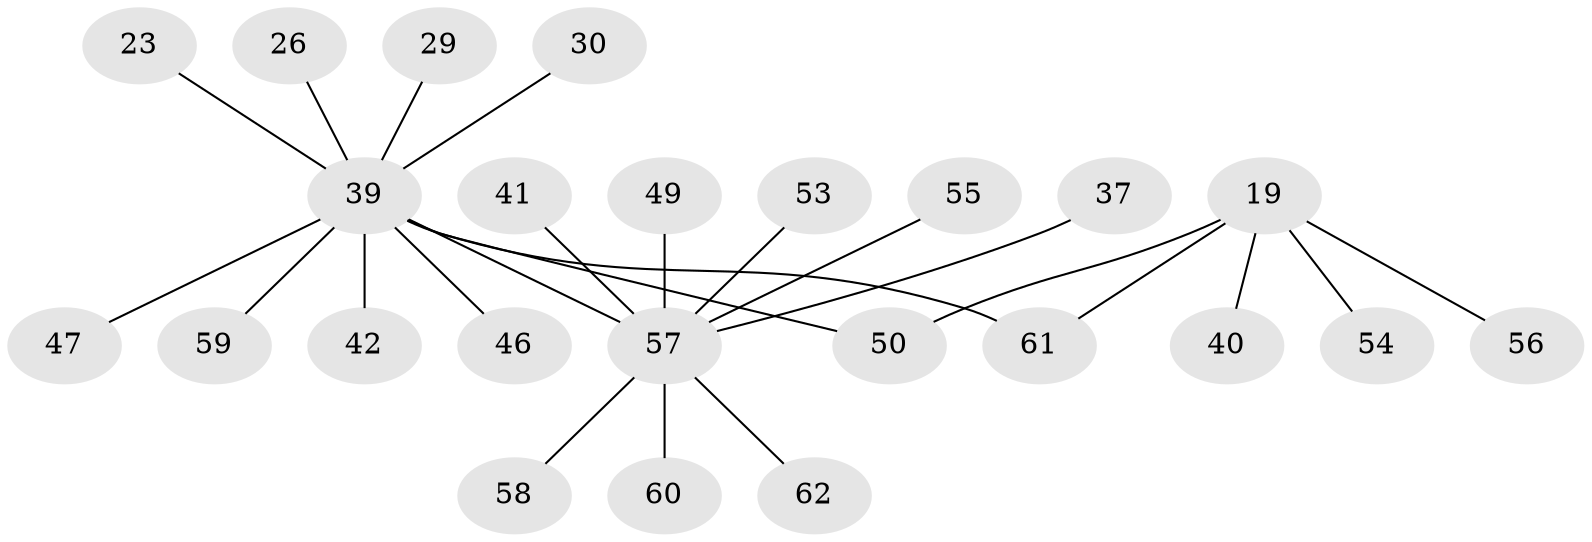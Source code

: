 // original degree distribution, {3: 0.04838709677419355, 19: 0.016129032258064516, 13: 0.016129032258064516, 1: 0.5645161290322581, 5: 0.06451612903225806, 2: 0.25806451612903225, 8: 0.016129032258064516, 4: 0.016129032258064516}
// Generated by graph-tools (version 1.1) at 2025/50/03/04/25 21:50:36]
// undirected, 24 vertices, 24 edges
graph export_dot {
graph [start="1"]
  node [color=gray90,style=filled];
  19 [super="+12"];
  23;
  26;
  29;
  30 [super="+14"];
  37;
  39 [super="+4+9"];
  40;
  41;
  42 [super="+24"];
  46 [super="+32"];
  47 [super="+45"];
  49 [super="+20"];
  50 [super="+22+16+31"];
  53 [super="+48"];
  54;
  55;
  56;
  57 [super="+18+38+13+15+17+21+25+27+28+33"];
  58;
  59 [super="+51+52"];
  60;
  61 [super="+36"];
  62;
  19 -- 50 [weight=2];
  19 -- 54;
  19 -- 40 [weight=2];
  19 -- 56;
  19 -- 61;
  23 -- 39;
  26 -- 39;
  29 -- 39;
  30 -- 39;
  37 -- 57;
  39 -- 42;
  39 -- 46;
  39 -- 47;
  39 -- 50;
  39 -- 57 [weight=4];
  39 -- 59;
  39 -- 61 [weight=2];
  41 -- 57;
  49 -- 57;
  53 -- 57;
  55 -- 57;
  57 -- 58;
  57 -- 60;
  57 -- 62;
}

